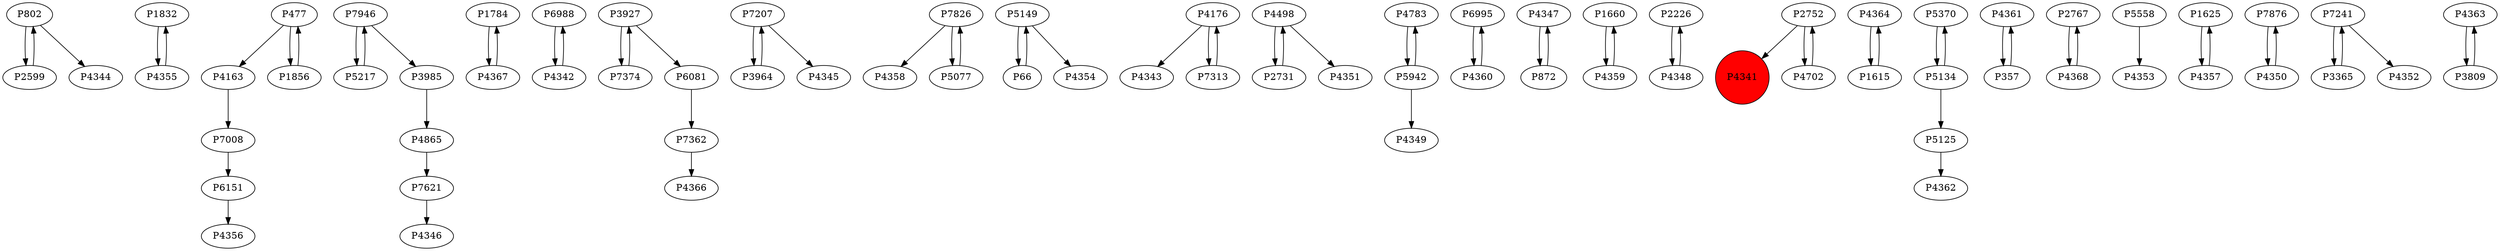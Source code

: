 digraph {
	P802 -> P2599
	P1832 -> P4355
	P7008 -> P6151
	P4865 -> P7621
	P1784 -> P4367
	P7946 -> P5217
	P6988 -> P4342
	P7362 -> P4366
	P7207 -> P3964
	P3927 -> P7374
	P7207 -> P4345
	P7826 -> P4358
	P5149 -> P66
	P2599 -> P802
	P4176 -> P4343
	P4355 -> P1832
	P4498 -> P2731
	P5217 -> P7946
	P4783 -> P5942
	P7621 -> P4346
	P6995 -> P4360
	P6081 -> P7362
	P4347 -> P872
	P4163 -> P7008
	P7313 -> P4176
	P4360 -> P6995
	P1660 -> P4359
	P6151 -> P4356
	P2226 -> P4348
	P4359 -> P1660
	P5149 -> P4354
	P2752 -> P4341
	P4364 -> P1615
	P5370 -> P5134
	P1615 -> P4364
	P66 -> P5149
	P4361 -> P357
	P477 -> P4163
	P2767 -> P4368
	P357 -> P4361
	P5558 -> P4353
	P1625 -> P4357
	P7876 -> P4350
	P4368 -> P2767
	P5125 -> P4362
	P5077 -> P7826
	P2731 -> P4498
	P7946 -> P3985
	P4498 -> P4351
	P2752 -> P4702
	P1856 -> P477
	P3964 -> P7207
	P4357 -> P1625
	P872 -> P4347
	P7241 -> P3365
	P5134 -> P5370
	P4176 -> P7313
	P4363 -> P3809
	P5134 -> P5125
	P802 -> P4344
	P4350 -> P7876
	P477 -> P1856
	P4367 -> P1784
	P3927 -> P6081
	P4348 -> P2226
	P3985 -> P4865
	P7241 -> P4352
	P3365 -> P7241
	P7374 -> P3927
	P4702 -> P2752
	P7826 -> P5077
	P5942 -> P4349
	P5942 -> P4783
	P4342 -> P6988
	P3809 -> P4363
	P4341 [shape=circle]
	P4341 [style=filled]
	P4341 [fillcolor=red]
}